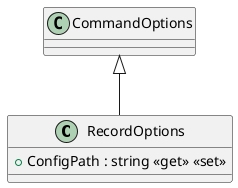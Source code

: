 @startuml
class RecordOptions {
    + ConfigPath : string <<get>> <<set>>
}
CommandOptions <|-- RecordOptions
@enduml

